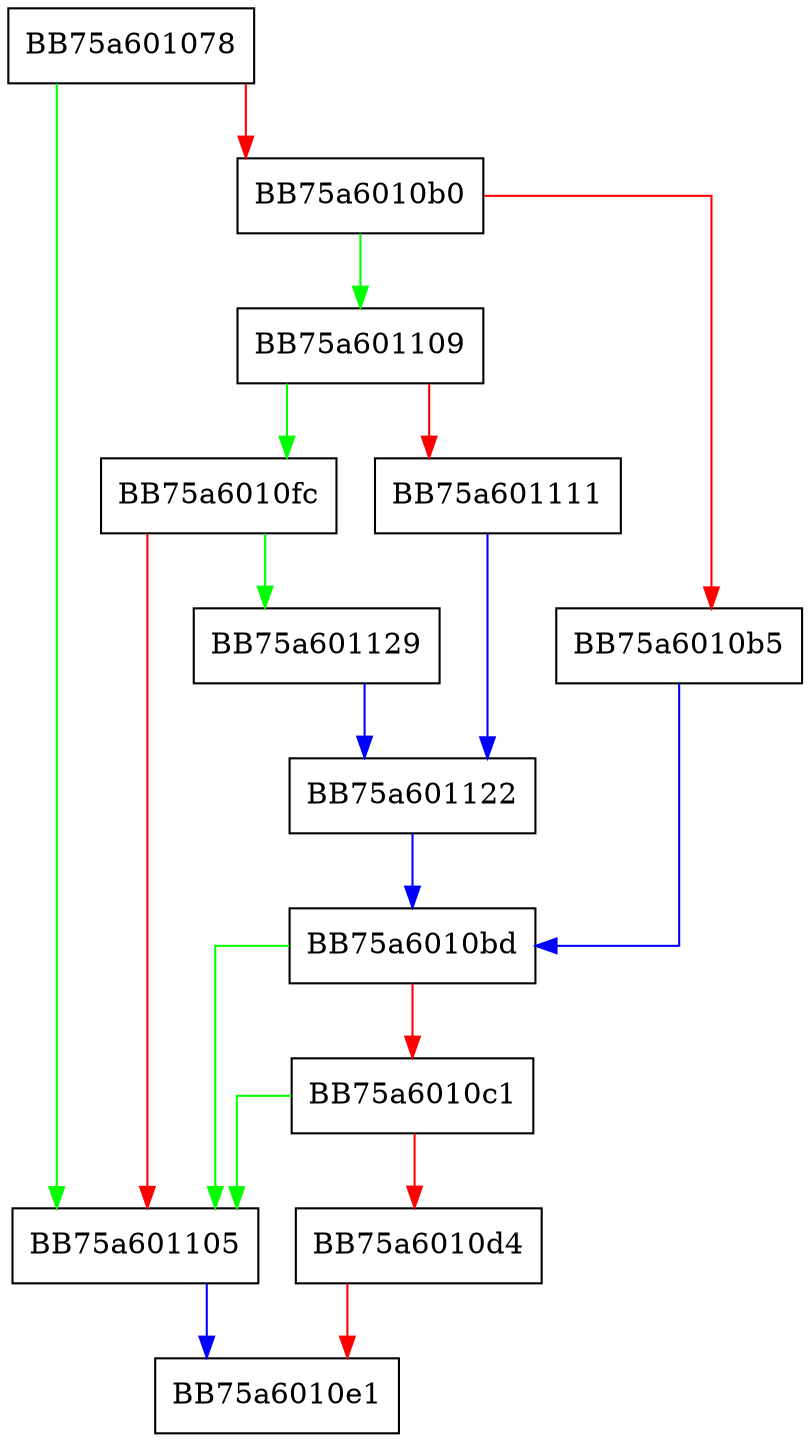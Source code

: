 digraph meta_LocalUncompress {
  node [shape="box"];
  graph [splines=ortho];
  BB75a601078 -> BB75a601105 [color="green"];
  BB75a601078 -> BB75a6010b0 [color="red"];
  BB75a6010b0 -> BB75a601109 [color="green"];
  BB75a6010b0 -> BB75a6010b5 [color="red"];
  BB75a6010b5 -> BB75a6010bd [color="blue"];
  BB75a6010bd -> BB75a601105 [color="green"];
  BB75a6010bd -> BB75a6010c1 [color="red"];
  BB75a6010c1 -> BB75a601105 [color="green"];
  BB75a6010c1 -> BB75a6010d4 [color="red"];
  BB75a6010d4 -> BB75a6010e1 [color="red"];
  BB75a6010fc -> BB75a601129 [color="green"];
  BB75a6010fc -> BB75a601105 [color="red"];
  BB75a601105 -> BB75a6010e1 [color="blue"];
  BB75a601109 -> BB75a6010fc [color="green"];
  BB75a601109 -> BB75a601111 [color="red"];
  BB75a601111 -> BB75a601122 [color="blue"];
  BB75a601122 -> BB75a6010bd [color="blue"];
  BB75a601129 -> BB75a601122 [color="blue"];
}